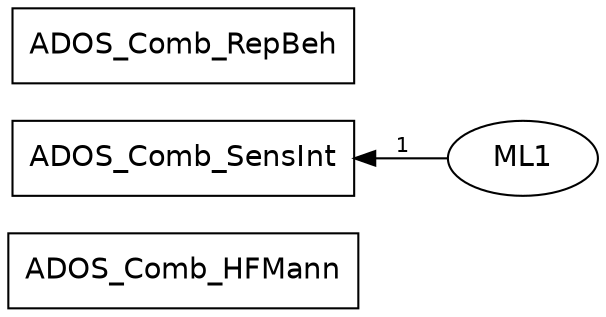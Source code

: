 digraph Factor  {
  rankdir=RL;
  size="8,6";
  node [fontname="Helvetica" fontsize=14 shape=box, width=2];
  edge [fontname="Helvetica" fontsize=10];
V1  [label = "ADOS_Comb_HFMann"];
V2  [label = "ADOS_Comb_SensInt"];
V3  [label = "ADOS_Comb_RepBeh"];
node [shape=ellipse, width ="1"];
ML1-> V2 [ label = 1 ];
{ rank=same;
V1;V2;V3;}{ rank=same;
ML1;}}